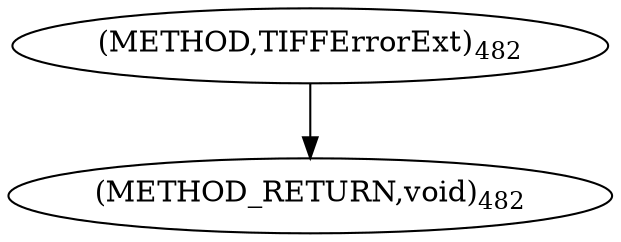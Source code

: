 digraph "TIFFErrorExt" {  
"8956" [label = <(METHOD,TIFFErrorExt)<SUB>482</SUB>> ]
"8960" [label = <(METHOD_RETURN,void)<SUB>482</SUB>> ]
  "8956" -> "8960" 
}
